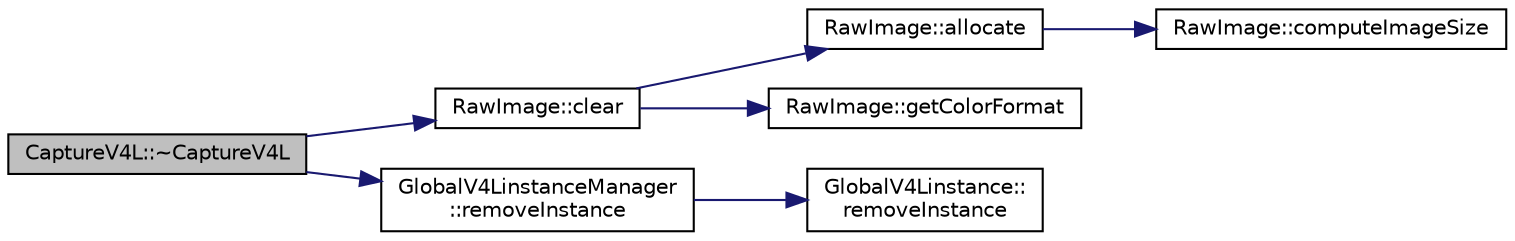 digraph "CaptureV4L::~CaptureV4L"
{
 // INTERACTIVE_SVG=YES
  edge [fontname="Helvetica",fontsize="10",labelfontname="Helvetica",labelfontsize="10"];
  node [fontname="Helvetica",fontsize="10",shape=record];
  rankdir="LR";
  Node1 [label="CaptureV4L::~CaptureV4L",height=0.2,width=0.4,color="black", fillcolor="grey75", style="filled", fontcolor="black"];
  Node1 -> Node2 [color="midnightblue",fontsize="10",style="solid",fontname="Helvetica"];
  Node2 [label="RawImage::clear",height=0.2,width=0.4,color="black", fillcolor="white", style="filled",URL="$d0/d14/class_raw_image.html#ae553a841f9937c15da738650e4d43536"];
  Node2 -> Node3 [color="midnightblue",fontsize="10",style="solid",fontname="Helvetica"];
  Node3 [label="RawImage::allocate",height=0.2,width=0.4,color="black", fillcolor="white", style="filled",URL="$d0/d14/class_raw_image.html#aafbe8d95c98dc5cdb300822447b882a0"];
  Node3 -> Node4 [color="midnightblue",fontsize="10",style="solid",fontname="Helvetica"];
  Node4 [label="RawImage::computeImageSize",height=0.2,width=0.4,color="black", fillcolor="white", style="filled",URL="$d0/d14/class_raw_image.html#a8b54701df9dc9d0d024b959966ec3714"];
  Node2 -> Node5 [color="midnightblue",fontsize="10",style="solid",fontname="Helvetica"];
  Node5 [label="RawImage::getColorFormat",height=0.2,width=0.4,color="black", fillcolor="white", style="filled",URL="$d0/d14/class_raw_image.html#af6021575525cf3488c1f32599e579205"];
  Node1 -> Node6 [color="midnightblue",fontsize="10",style="solid",fontname="Helvetica"];
  Node6 [label="GlobalV4LinstanceManager\l::removeInstance",height=0.2,width=0.4,color="black", fillcolor="white", style="filled",URL="$db/d1e/class_global_v4_linstance_manager.html#aa80f2f14e260085b5555057bb1bc3681"];
  Node6 -> Node7 [color="midnightblue",fontsize="10",style="solid",fontname="Helvetica"];
  Node7 [label="GlobalV4Linstance::\lremoveInstance",height=0.2,width=0.4,color="black", fillcolor="white", style="filled",URL="$dc/dcc/class_global_v4_linstance.html#a4d9b33d3a2328e20522b32047d351975"];
}
